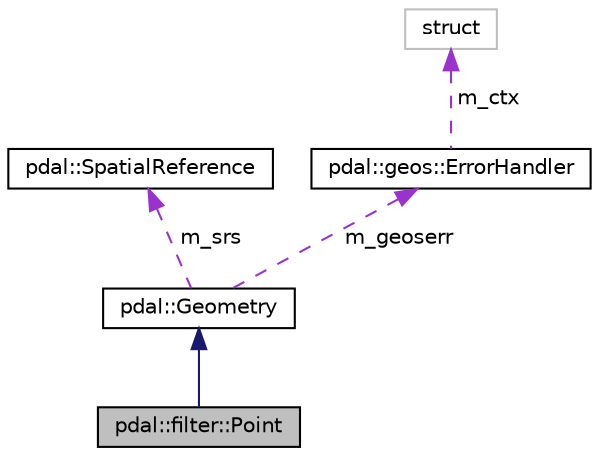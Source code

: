 digraph "pdal::filter::Point"
{
  edge [fontname="Helvetica",fontsize="10",labelfontname="Helvetica",labelfontsize="10"];
  node [fontname="Helvetica",fontsize="10",shape=record];
  Node1 [label="pdal::filter::Point",height=0.2,width=0.4,color="black", fillcolor="grey75", style="filled", fontcolor="black"];
  Node2 -> Node1 [dir="back",color="midnightblue",fontsize="10",style="solid",fontname="Helvetica"];
  Node2 [label="pdal::Geometry",height=0.2,width=0.4,color="black", fillcolor="white", style="filled",URL="$classpdal_1_1Geometry.html"];
  Node3 -> Node2 [dir="back",color="darkorchid3",fontsize="10",style="dashed",label=" m_srs" ,fontname="Helvetica"];
  Node3 [label="pdal::SpatialReference",height=0.2,width=0.4,color="black", fillcolor="white", style="filled",URL="$classpdal_1_1SpatialReference.html"];
  Node4 -> Node2 [dir="back",color="darkorchid3",fontsize="10",style="dashed",label=" m_geoserr" ,fontname="Helvetica"];
  Node4 [label="pdal::geos::ErrorHandler",height=0.2,width=0.4,color="black", fillcolor="white", style="filled",URL="$classpdal_1_1geos_1_1ErrorHandler.html"];
  Node5 -> Node4 [dir="back",color="darkorchid3",fontsize="10",style="dashed",label=" m_ctx" ,fontname="Helvetica"];
  Node5 [label="struct",height=0.2,width=0.4,color="grey75", fillcolor="white", style="filled"];
}
